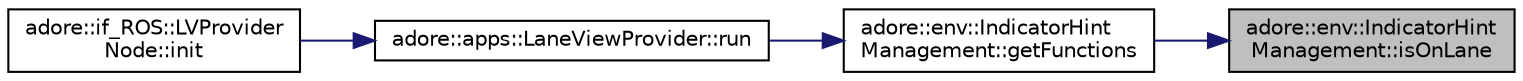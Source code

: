 digraph "adore::env::IndicatorHintManagement::isOnLane"
{
 // LATEX_PDF_SIZE
  edge [fontname="Helvetica",fontsize="10",labelfontname="Helvetica",labelfontsize="10"];
  node [fontname="Helvetica",fontsize="10",shape=record];
  rankdir="RL";
  Node1 [label="adore::env::IndicatorHint\lManagement::isOnLane",height=0.2,width=0.4,color="black", fillcolor="grey75", style="filled", fontcolor="black",tooltip="helper function to determine if a eucledian (x,y) point is on the lane or outside,..."];
  Node1 -> Node2 [dir="back",color="midnightblue",fontsize="10",style="solid",fontname="Helvetica"];
  Node2 [label="adore::env::IndicatorHint\lManagement::getFunctions",height=0.2,width=0.4,color="black", fillcolor="white", style="filled",URL="$classadore_1_1env_1_1IndicatorHintManagement.html#ac0ecbbfff460f93d75467b62d520c83e",tooltip=" "];
  Node2 -> Node3 [dir="back",color="midnightblue",fontsize="10",style="solid",fontname="Helvetica"];
  Node3 [label="adore::apps::LaneViewProvider::run",height=0.2,width=0.4,color="black", fillcolor="white", style="filled",URL="$classadore_1_1apps_1_1LaneViewProvider.html#a10c08893d16421f195ad2a597bfea8f8",tooltip="update data, views and recompute maneuver"];
  Node3 -> Node4 [dir="back",color="midnightblue",fontsize="10",style="solid",fontname="Helvetica"];
  Node4 [label="adore::if_ROS::LVProvider\lNode::init",height=0.2,width=0.4,color="black", fillcolor="white", style="filled",URL="$classadore_1_1if__ROS_1_1LVProviderNode.html#ad35fdbfdaef8f2f89279dc08758bef3a",tooltip=" "];
}

